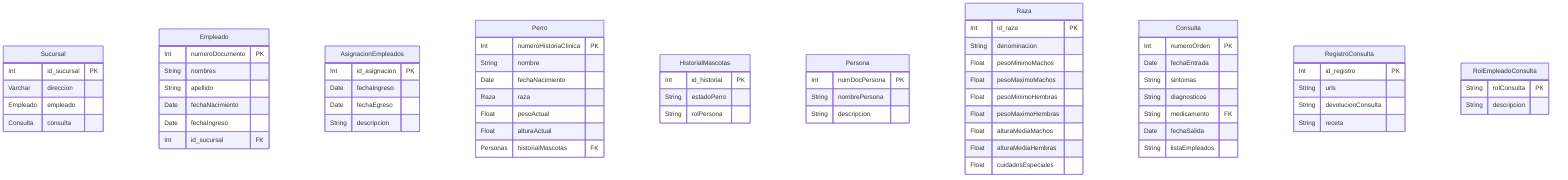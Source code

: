 erDiagram
    Sucursal {
        Int id_sucursal PK
        Varchar direccion
        Empleado empleado
        Consulta consulta
    }

    Empleado {
        Int numeroDocumento PK
        String nombres
        String apellido
        Date fechaNacimiento
        Date fechaIngreso
        Int id_sucursal FK
    }

    AsignacionEmpleados {
        Int id_asignacion PK
        Date fechaIngreso
        Date fechaEgreso
        String descripcion
    }

    Perro {
        Int numeroHistoriaClinica PK
        String nombre
        Date fechaNacimiento
        Raza raza
        Float pesoActual
        Float alturaActual
        Personas historialMascotas FK
    }

    HistorialMascotas {
        Int id_historial PK
        String estadoPerro
        String rolPersona
    }

    Persona {
        Int numDocPersona PK
        String nombrePersona
        String descripcion
    }
    
    Raza {
        Int id_raza PK
        String denominacion
        Float pesoMinimoMachos
        Float pesoMaximoMachos
        Float pesoMinimoHembras
        Float pesoMaximoHembras
        Float alturaMediaMachos
        Float alturaMediaHembras
        Float cuidadosEspeciales
    }

    Consulta {
        Int numeroOrden PK
        Date fechaEntrada
        String sintomas
        String diagnosticos
        String medicamento FK
        Date fechaSalida
        String listaEmpleados
    }

    RegistroConsulta {
        Int id_registro PK
        String urls
        String devolucionConsulta
        String receta
    }
    RolEmpleadoConsulta {
        String rolConsulta PK
        String descripcion
    }